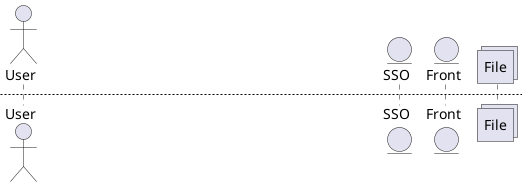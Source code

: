 @startuml

actor User

entity SSO
entity Front
collections File


newpage login
User -> Front : access - Front
Front --> User : response - Redirect to SSO
User -> SSO : access - SSO with callback(Redirect to Front)
SSO --> User : response - Issue cookie full token inside, Redirect to Front

newpage use resource

User -> Front : access - Front, Check cookie for validation
User -> Front : request - Upload file
Front --> User : response - Issue cookie compact token inside
User -> File : request - Upload file

newpage logout

User -> SSO : access - SSO
SSO --> User : response - Remove cookie

@enduml